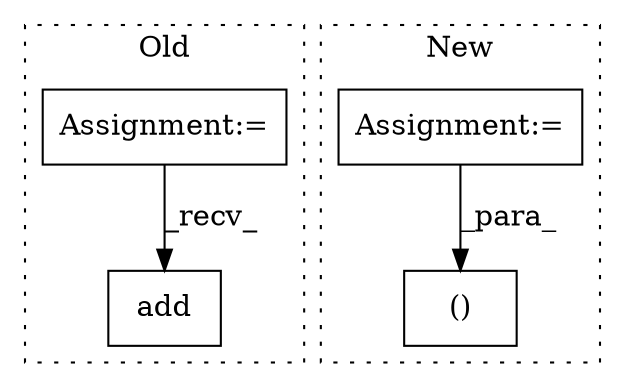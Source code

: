 digraph G {
subgraph cluster0 {
1 [label="add" a="32" s="1051,1144" l="4,1" shape="box"];
4 [label="Assignment:=" a="7" s="1018" l="1" shape="box"];
label = "Old";
style="dotted";
}
subgraph cluster1 {
2 [label="()" a="106" s="962" l="30" shape="box"];
3 [label="Assignment:=" a="7" s="710" l="6" shape="box"];
label = "New";
style="dotted";
}
3 -> 2 [label="_para_"];
4 -> 1 [label="_recv_"];
}